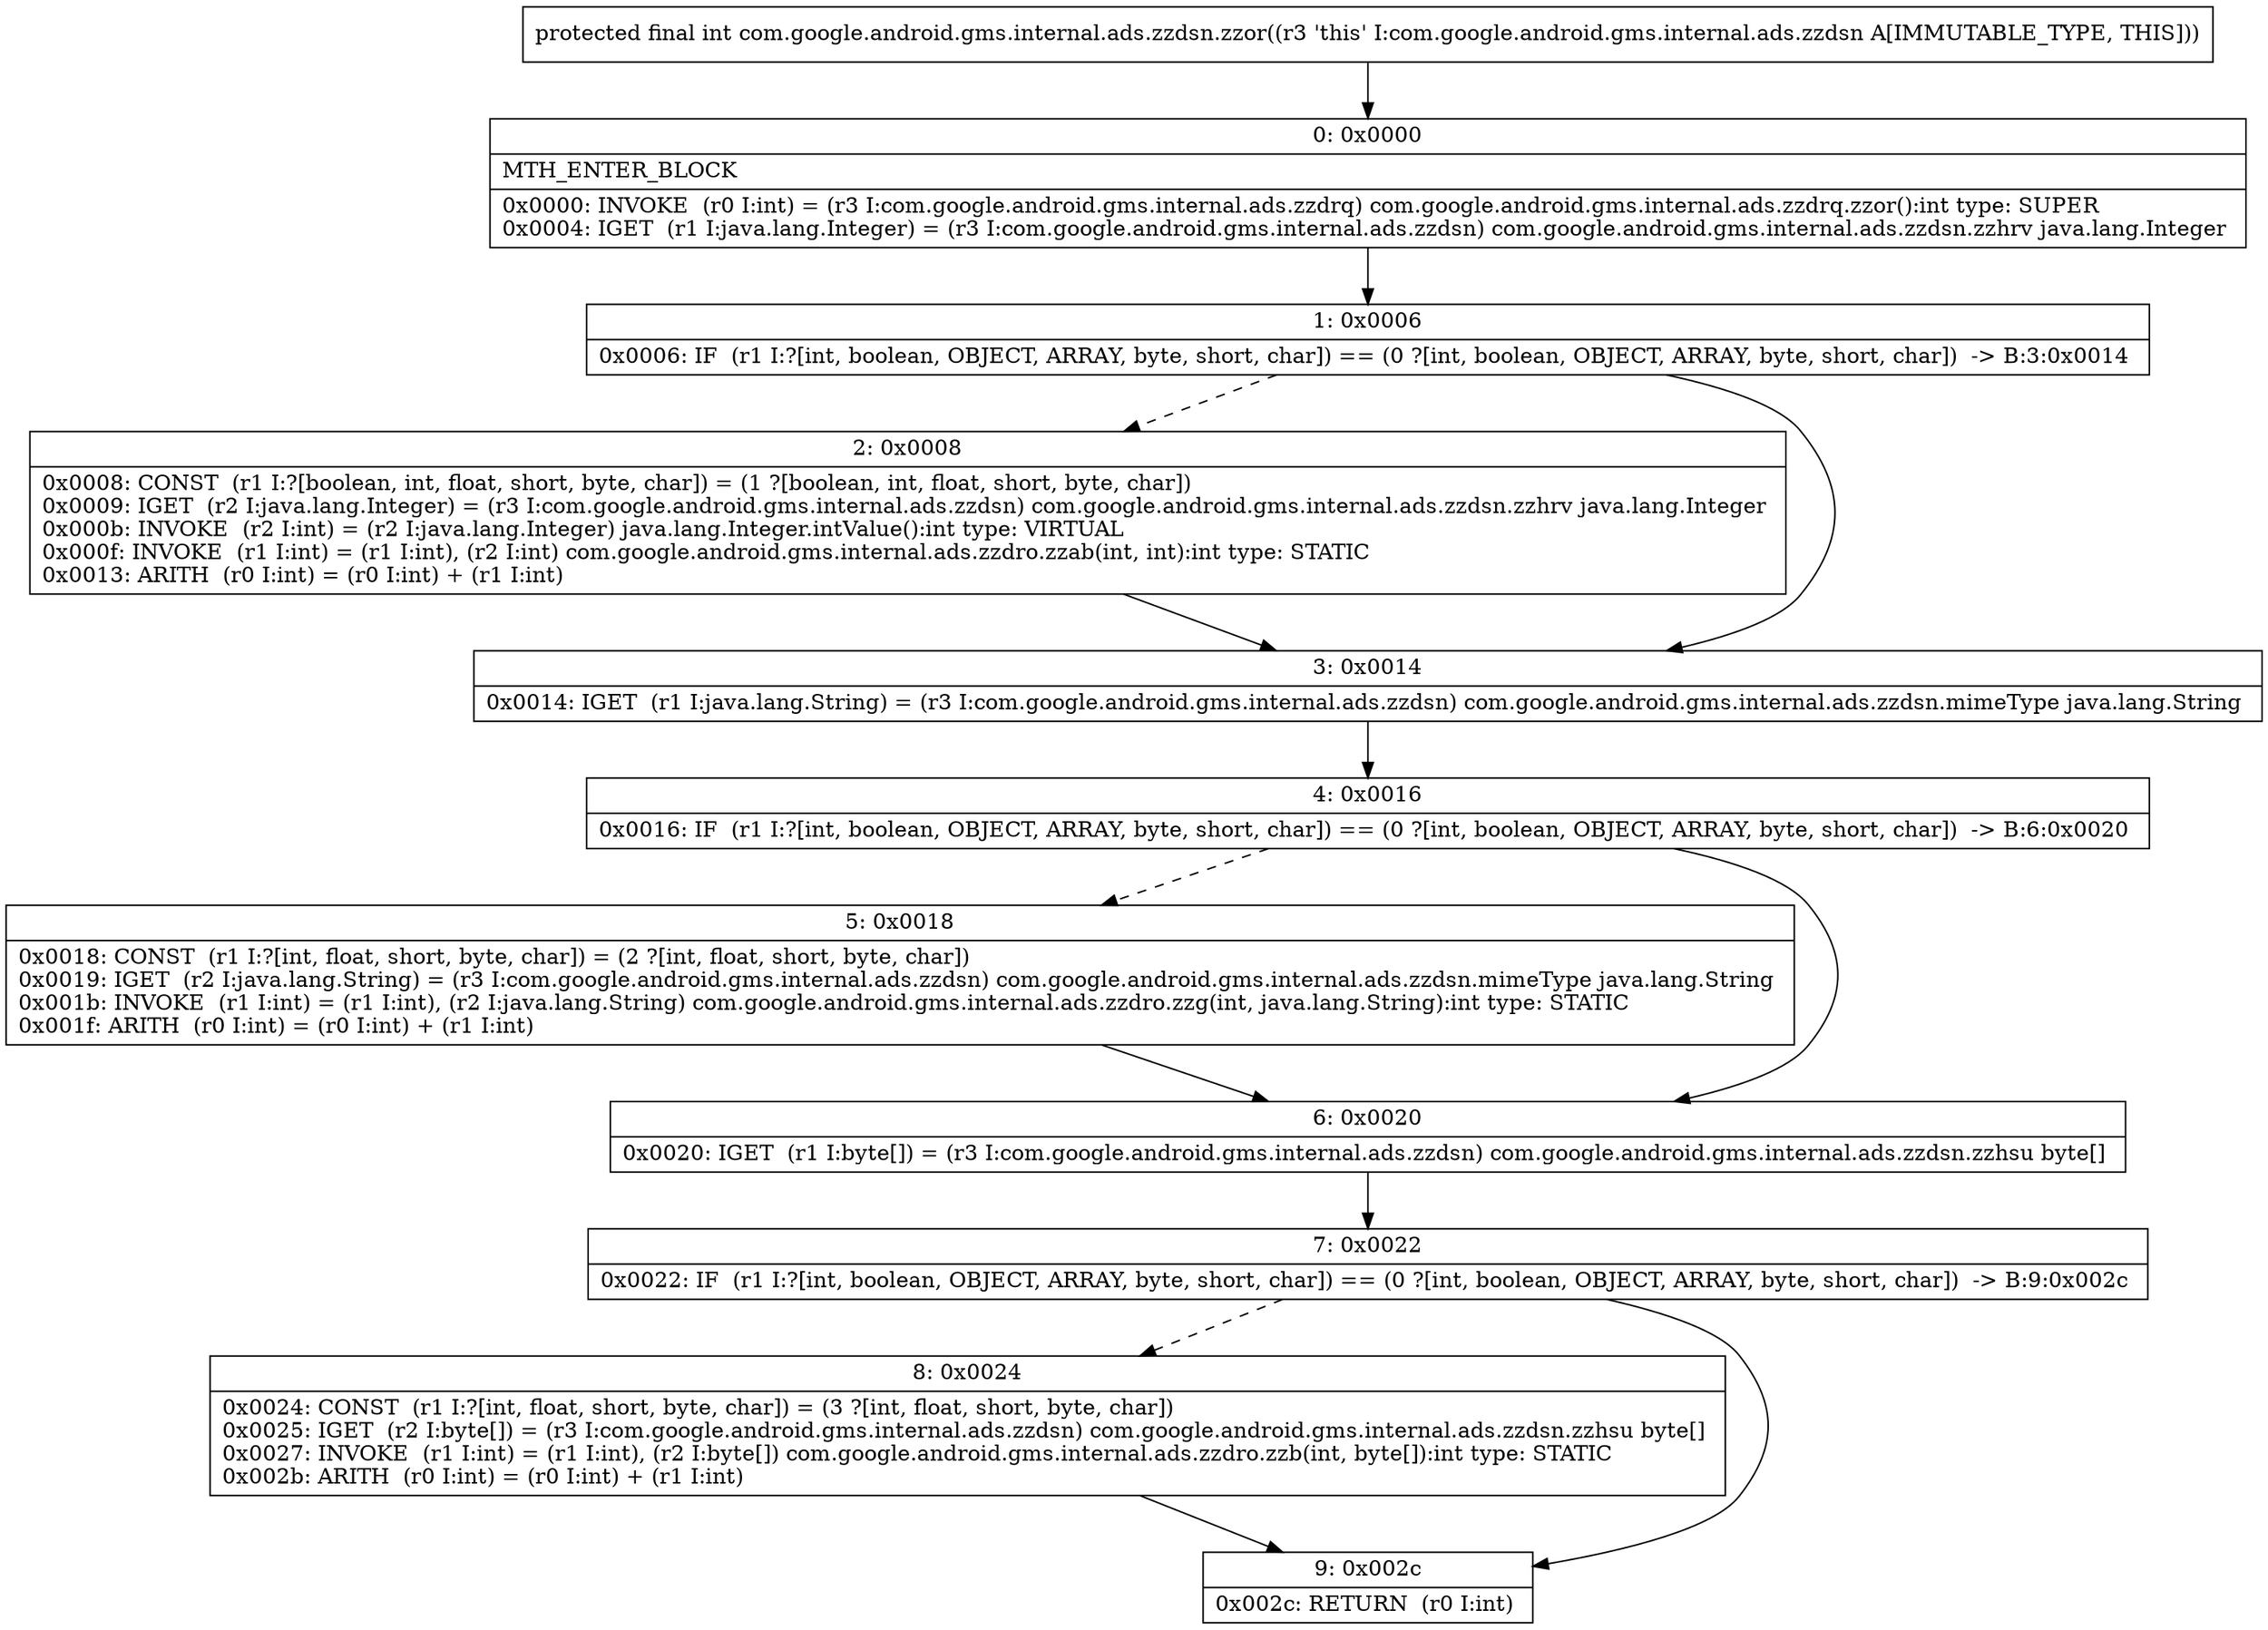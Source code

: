 digraph "CFG forcom.google.android.gms.internal.ads.zzdsn.zzor()I" {
Node_0 [shape=record,label="{0\:\ 0x0000|MTH_ENTER_BLOCK\l|0x0000: INVOKE  (r0 I:int) = (r3 I:com.google.android.gms.internal.ads.zzdrq) com.google.android.gms.internal.ads.zzdrq.zzor():int type: SUPER \l0x0004: IGET  (r1 I:java.lang.Integer) = (r3 I:com.google.android.gms.internal.ads.zzdsn) com.google.android.gms.internal.ads.zzdsn.zzhrv java.lang.Integer \l}"];
Node_1 [shape=record,label="{1\:\ 0x0006|0x0006: IF  (r1 I:?[int, boolean, OBJECT, ARRAY, byte, short, char]) == (0 ?[int, boolean, OBJECT, ARRAY, byte, short, char])  \-\> B:3:0x0014 \l}"];
Node_2 [shape=record,label="{2\:\ 0x0008|0x0008: CONST  (r1 I:?[boolean, int, float, short, byte, char]) = (1 ?[boolean, int, float, short, byte, char]) \l0x0009: IGET  (r2 I:java.lang.Integer) = (r3 I:com.google.android.gms.internal.ads.zzdsn) com.google.android.gms.internal.ads.zzdsn.zzhrv java.lang.Integer \l0x000b: INVOKE  (r2 I:int) = (r2 I:java.lang.Integer) java.lang.Integer.intValue():int type: VIRTUAL \l0x000f: INVOKE  (r1 I:int) = (r1 I:int), (r2 I:int) com.google.android.gms.internal.ads.zzdro.zzab(int, int):int type: STATIC \l0x0013: ARITH  (r0 I:int) = (r0 I:int) + (r1 I:int) \l}"];
Node_3 [shape=record,label="{3\:\ 0x0014|0x0014: IGET  (r1 I:java.lang.String) = (r3 I:com.google.android.gms.internal.ads.zzdsn) com.google.android.gms.internal.ads.zzdsn.mimeType java.lang.String \l}"];
Node_4 [shape=record,label="{4\:\ 0x0016|0x0016: IF  (r1 I:?[int, boolean, OBJECT, ARRAY, byte, short, char]) == (0 ?[int, boolean, OBJECT, ARRAY, byte, short, char])  \-\> B:6:0x0020 \l}"];
Node_5 [shape=record,label="{5\:\ 0x0018|0x0018: CONST  (r1 I:?[int, float, short, byte, char]) = (2 ?[int, float, short, byte, char]) \l0x0019: IGET  (r2 I:java.lang.String) = (r3 I:com.google.android.gms.internal.ads.zzdsn) com.google.android.gms.internal.ads.zzdsn.mimeType java.lang.String \l0x001b: INVOKE  (r1 I:int) = (r1 I:int), (r2 I:java.lang.String) com.google.android.gms.internal.ads.zzdro.zzg(int, java.lang.String):int type: STATIC \l0x001f: ARITH  (r0 I:int) = (r0 I:int) + (r1 I:int) \l}"];
Node_6 [shape=record,label="{6\:\ 0x0020|0x0020: IGET  (r1 I:byte[]) = (r3 I:com.google.android.gms.internal.ads.zzdsn) com.google.android.gms.internal.ads.zzdsn.zzhsu byte[] \l}"];
Node_7 [shape=record,label="{7\:\ 0x0022|0x0022: IF  (r1 I:?[int, boolean, OBJECT, ARRAY, byte, short, char]) == (0 ?[int, boolean, OBJECT, ARRAY, byte, short, char])  \-\> B:9:0x002c \l}"];
Node_8 [shape=record,label="{8\:\ 0x0024|0x0024: CONST  (r1 I:?[int, float, short, byte, char]) = (3 ?[int, float, short, byte, char]) \l0x0025: IGET  (r2 I:byte[]) = (r3 I:com.google.android.gms.internal.ads.zzdsn) com.google.android.gms.internal.ads.zzdsn.zzhsu byte[] \l0x0027: INVOKE  (r1 I:int) = (r1 I:int), (r2 I:byte[]) com.google.android.gms.internal.ads.zzdro.zzb(int, byte[]):int type: STATIC \l0x002b: ARITH  (r0 I:int) = (r0 I:int) + (r1 I:int) \l}"];
Node_9 [shape=record,label="{9\:\ 0x002c|0x002c: RETURN  (r0 I:int) \l}"];
MethodNode[shape=record,label="{protected final int com.google.android.gms.internal.ads.zzdsn.zzor((r3 'this' I:com.google.android.gms.internal.ads.zzdsn A[IMMUTABLE_TYPE, THIS])) }"];
MethodNode -> Node_0;
Node_0 -> Node_1;
Node_1 -> Node_2[style=dashed];
Node_1 -> Node_3;
Node_2 -> Node_3;
Node_3 -> Node_4;
Node_4 -> Node_5[style=dashed];
Node_4 -> Node_6;
Node_5 -> Node_6;
Node_6 -> Node_7;
Node_7 -> Node_8[style=dashed];
Node_7 -> Node_9;
Node_8 -> Node_9;
}

